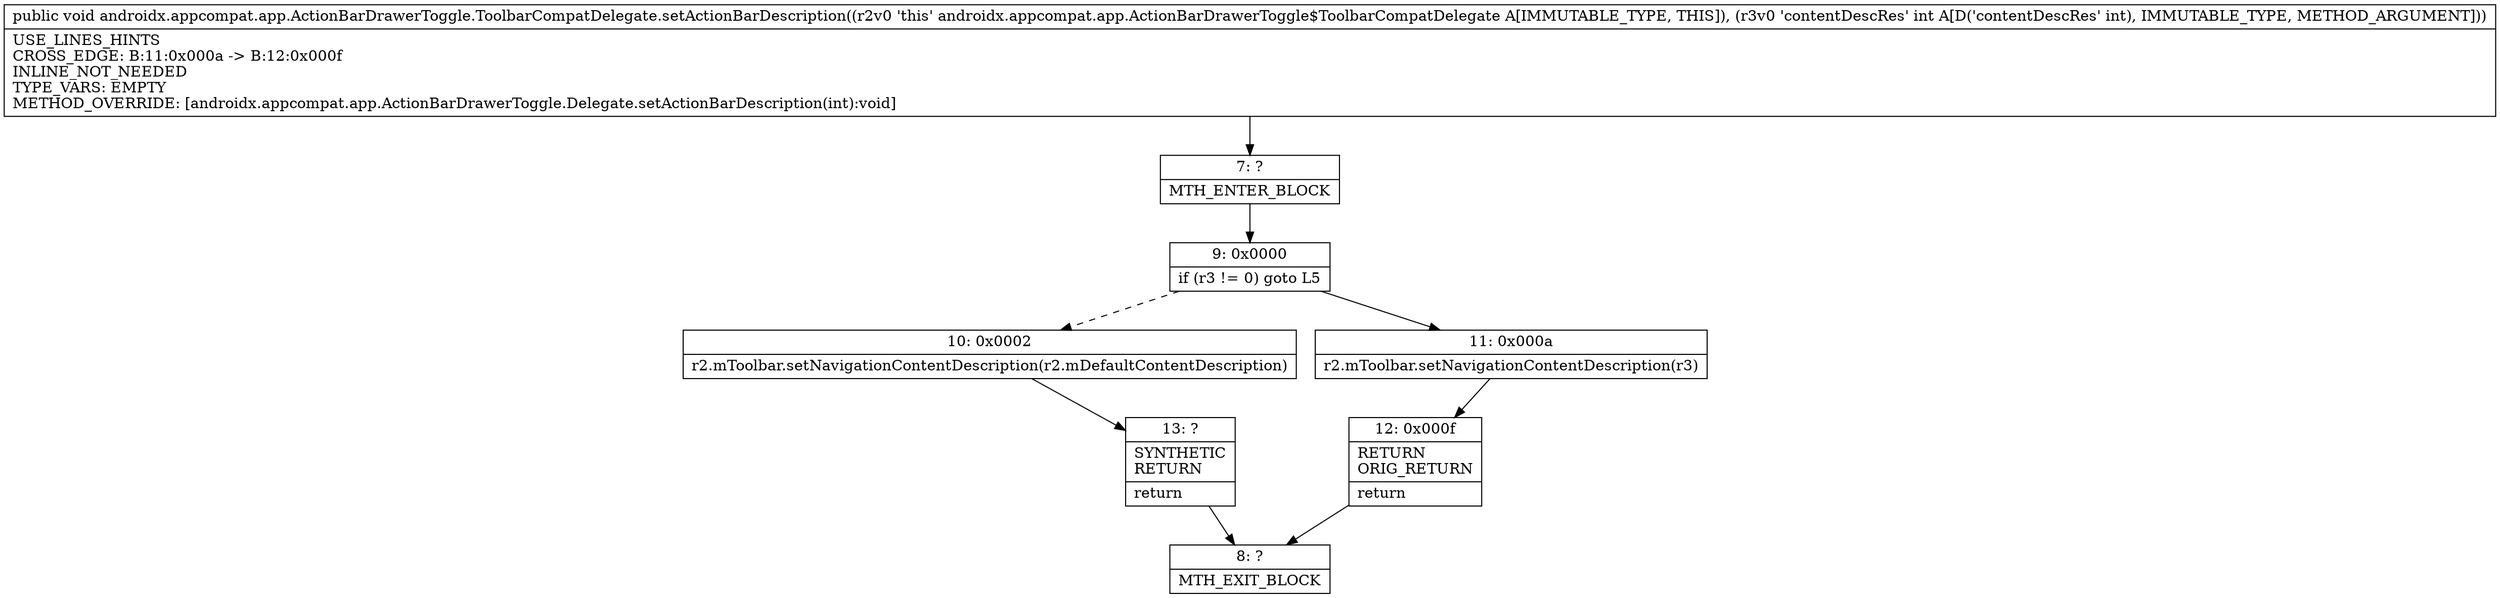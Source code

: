 digraph "CFG forandroidx.appcompat.app.ActionBarDrawerToggle.ToolbarCompatDelegate.setActionBarDescription(I)V" {
Node_7 [shape=record,label="{7\:\ ?|MTH_ENTER_BLOCK\l}"];
Node_9 [shape=record,label="{9\:\ 0x0000|if (r3 != 0) goto L5\l}"];
Node_10 [shape=record,label="{10\:\ 0x0002|r2.mToolbar.setNavigationContentDescription(r2.mDefaultContentDescription)\l}"];
Node_13 [shape=record,label="{13\:\ ?|SYNTHETIC\lRETURN\l|return\l}"];
Node_8 [shape=record,label="{8\:\ ?|MTH_EXIT_BLOCK\l}"];
Node_11 [shape=record,label="{11\:\ 0x000a|r2.mToolbar.setNavigationContentDescription(r3)\l}"];
Node_12 [shape=record,label="{12\:\ 0x000f|RETURN\lORIG_RETURN\l|return\l}"];
MethodNode[shape=record,label="{public void androidx.appcompat.app.ActionBarDrawerToggle.ToolbarCompatDelegate.setActionBarDescription((r2v0 'this' androidx.appcompat.app.ActionBarDrawerToggle$ToolbarCompatDelegate A[IMMUTABLE_TYPE, THIS]), (r3v0 'contentDescRes' int A[D('contentDescRes' int), IMMUTABLE_TYPE, METHOD_ARGUMENT]))  | USE_LINES_HINTS\lCROSS_EDGE: B:11:0x000a \-\> B:12:0x000f\lINLINE_NOT_NEEDED\lTYPE_VARS: EMPTY\lMETHOD_OVERRIDE: [androidx.appcompat.app.ActionBarDrawerToggle.Delegate.setActionBarDescription(int):void]\l}"];
MethodNode -> Node_7;Node_7 -> Node_9;
Node_9 -> Node_10[style=dashed];
Node_9 -> Node_11;
Node_10 -> Node_13;
Node_13 -> Node_8;
Node_11 -> Node_12;
Node_12 -> Node_8;
}

